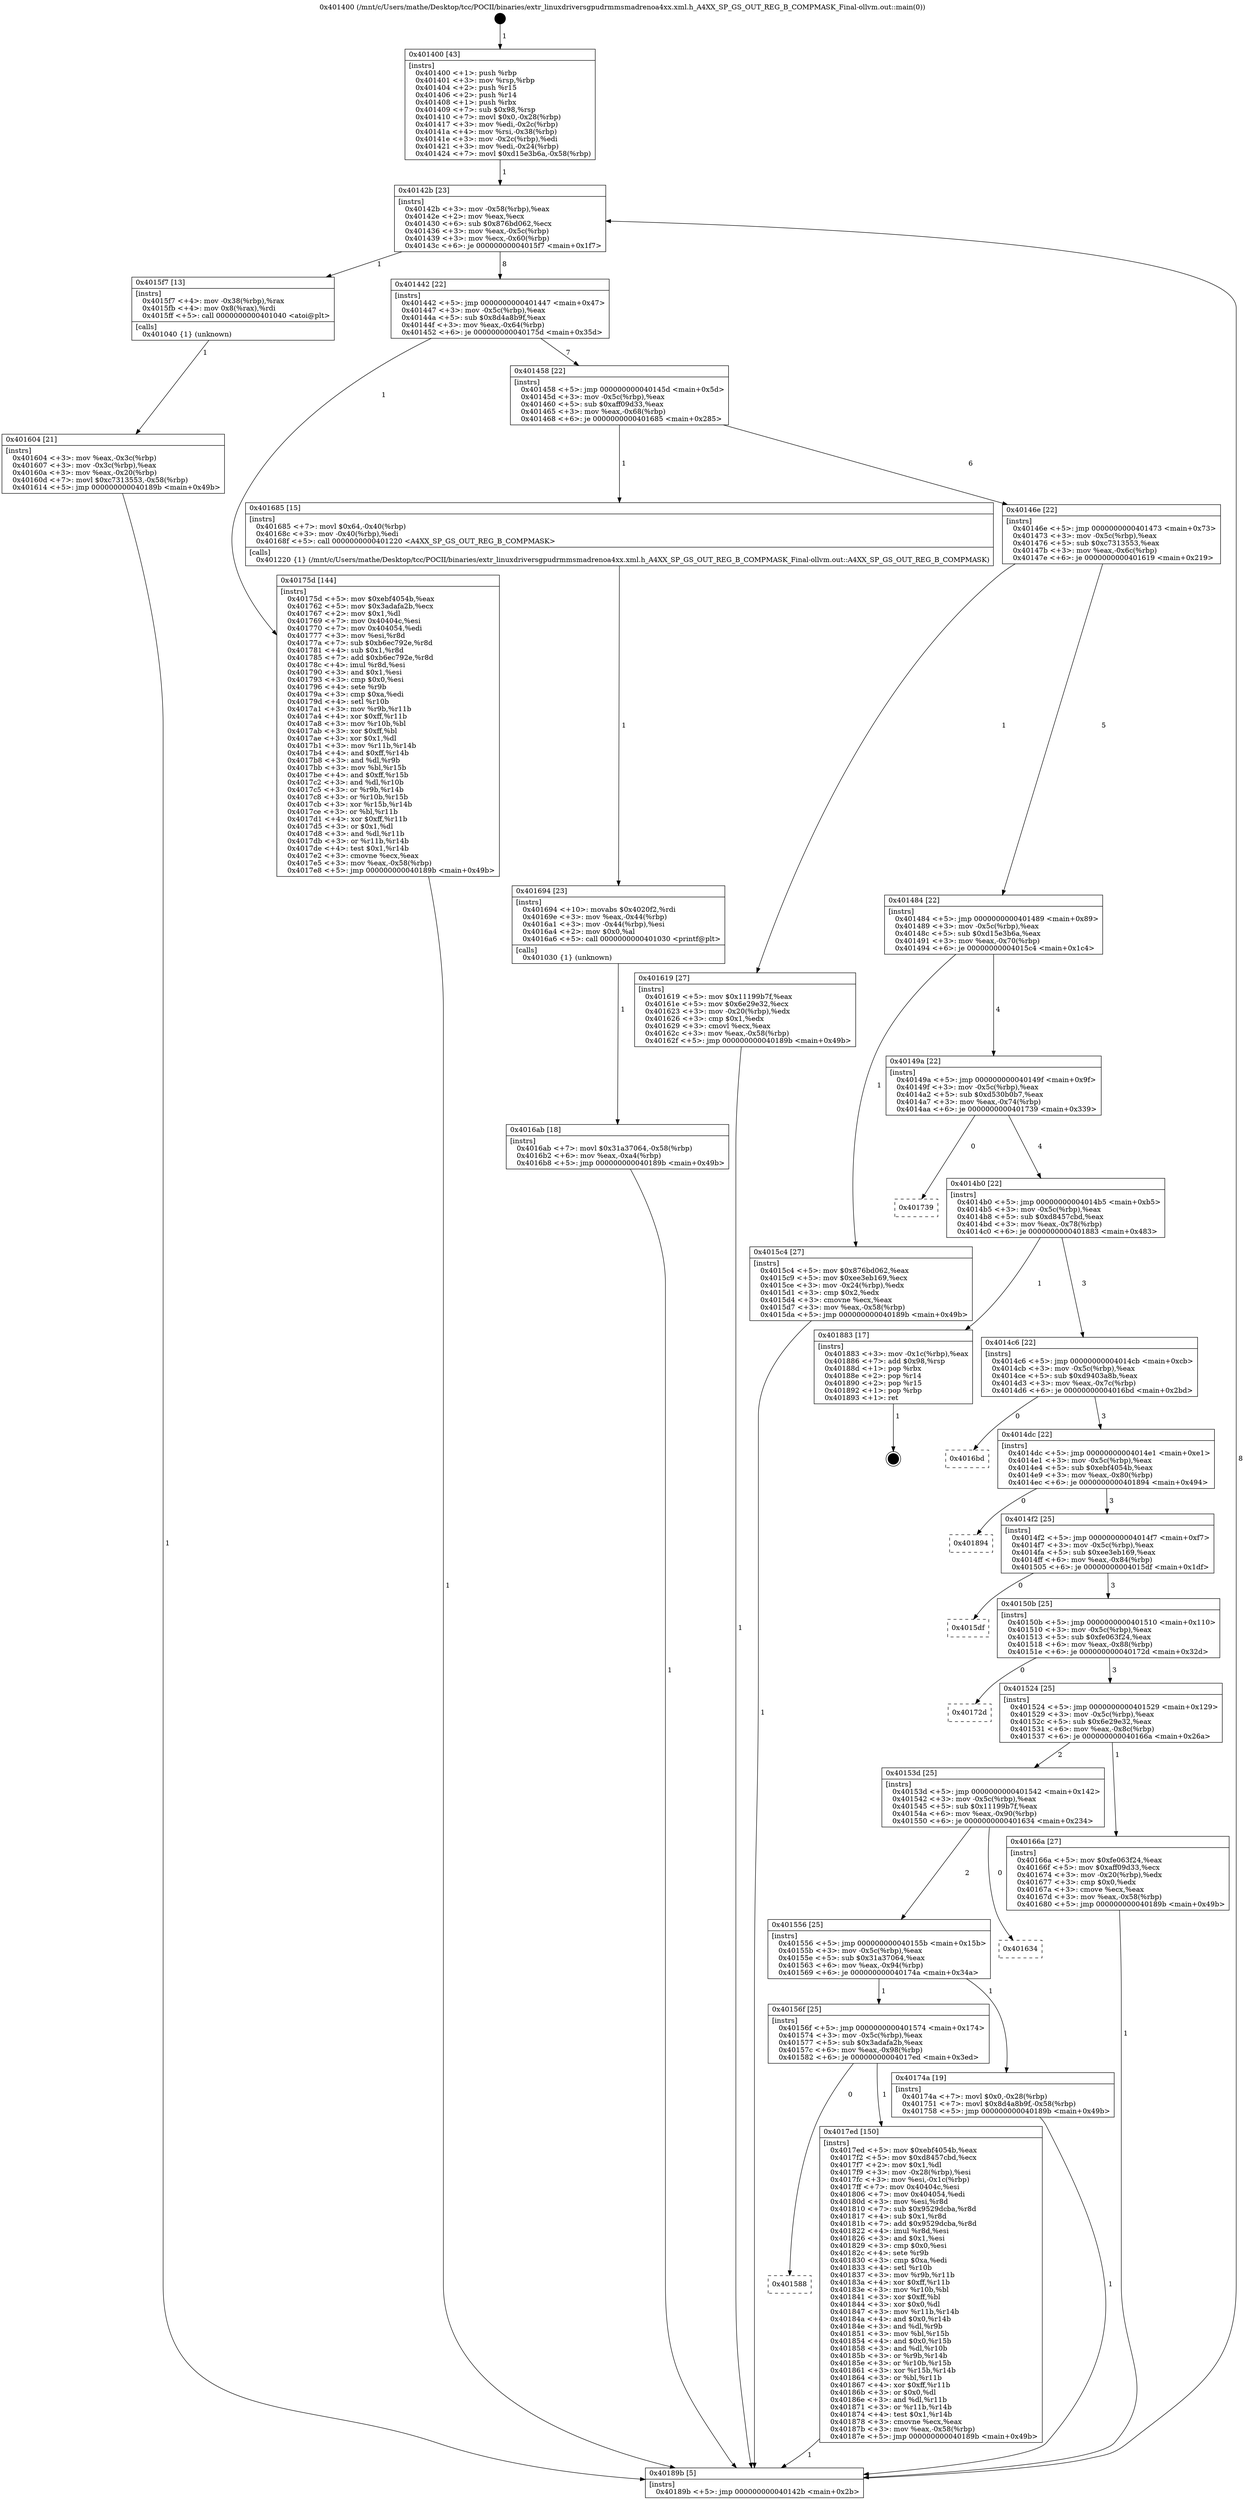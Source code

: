 digraph "0x401400" {
  label = "0x401400 (/mnt/c/Users/mathe/Desktop/tcc/POCII/binaries/extr_linuxdriversgpudrmmsmadrenoa4xx.xml.h_A4XX_SP_GS_OUT_REG_B_COMPMASK_Final-ollvm.out::main(0))"
  labelloc = "t"
  node[shape=record]

  Entry [label="",width=0.3,height=0.3,shape=circle,fillcolor=black,style=filled]
  "0x40142b" [label="{
     0x40142b [23]\l
     | [instrs]\l
     &nbsp;&nbsp;0x40142b \<+3\>: mov -0x58(%rbp),%eax\l
     &nbsp;&nbsp;0x40142e \<+2\>: mov %eax,%ecx\l
     &nbsp;&nbsp;0x401430 \<+6\>: sub $0x876bd062,%ecx\l
     &nbsp;&nbsp;0x401436 \<+3\>: mov %eax,-0x5c(%rbp)\l
     &nbsp;&nbsp;0x401439 \<+3\>: mov %ecx,-0x60(%rbp)\l
     &nbsp;&nbsp;0x40143c \<+6\>: je 00000000004015f7 \<main+0x1f7\>\l
  }"]
  "0x4015f7" [label="{
     0x4015f7 [13]\l
     | [instrs]\l
     &nbsp;&nbsp;0x4015f7 \<+4\>: mov -0x38(%rbp),%rax\l
     &nbsp;&nbsp;0x4015fb \<+4\>: mov 0x8(%rax),%rdi\l
     &nbsp;&nbsp;0x4015ff \<+5\>: call 0000000000401040 \<atoi@plt\>\l
     | [calls]\l
     &nbsp;&nbsp;0x401040 \{1\} (unknown)\l
  }"]
  "0x401442" [label="{
     0x401442 [22]\l
     | [instrs]\l
     &nbsp;&nbsp;0x401442 \<+5\>: jmp 0000000000401447 \<main+0x47\>\l
     &nbsp;&nbsp;0x401447 \<+3\>: mov -0x5c(%rbp),%eax\l
     &nbsp;&nbsp;0x40144a \<+5\>: sub $0x8d4a8b9f,%eax\l
     &nbsp;&nbsp;0x40144f \<+3\>: mov %eax,-0x64(%rbp)\l
     &nbsp;&nbsp;0x401452 \<+6\>: je 000000000040175d \<main+0x35d\>\l
  }"]
  Exit [label="",width=0.3,height=0.3,shape=circle,fillcolor=black,style=filled,peripheries=2]
  "0x40175d" [label="{
     0x40175d [144]\l
     | [instrs]\l
     &nbsp;&nbsp;0x40175d \<+5\>: mov $0xebf4054b,%eax\l
     &nbsp;&nbsp;0x401762 \<+5\>: mov $0x3adafa2b,%ecx\l
     &nbsp;&nbsp;0x401767 \<+2\>: mov $0x1,%dl\l
     &nbsp;&nbsp;0x401769 \<+7\>: mov 0x40404c,%esi\l
     &nbsp;&nbsp;0x401770 \<+7\>: mov 0x404054,%edi\l
     &nbsp;&nbsp;0x401777 \<+3\>: mov %esi,%r8d\l
     &nbsp;&nbsp;0x40177a \<+7\>: sub $0xb6ec792e,%r8d\l
     &nbsp;&nbsp;0x401781 \<+4\>: sub $0x1,%r8d\l
     &nbsp;&nbsp;0x401785 \<+7\>: add $0xb6ec792e,%r8d\l
     &nbsp;&nbsp;0x40178c \<+4\>: imul %r8d,%esi\l
     &nbsp;&nbsp;0x401790 \<+3\>: and $0x1,%esi\l
     &nbsp;&nbsp;0x401793 \<+3\>: cmp $0x0,%esi\l
     &nbsp;&nbsp;0x401796 \<+4\>: sete %r9b\l
     &nbsp;&nbsp;0x40179a \<+3\>: cmp $0xa,%edi\l
     &nbsp;&nbsp;0x40179d \<+4\>: setl %r10b\l
     &nbsp;&nbsp;0x4017a1 \<+3\>: mov %r9b,%r11b\l
     &nbsp;&nbsp;0x4017a4 \<+4\>: xor $0xff,%r11b\l
     &nbsp;&nbsp;0x4017a8 \<+3\>: mov %r10b,%bl\l
     &nbsp;&nbsp;0x4017ab \<+3\>: xor $0xff,%bl\l
     &nbsp;&nbsp;0x4017ae \<+3\>: xor $0x1,%dl\l
     &nbsp;&nbsp;0x4017b1 \<+3\>: mov %r11b,%r14b\l
     &nbsp;&nbsp;0x4017b4 \<+4\>: and $0xff,%r14b\l
     &nbsp;&nbsp;0x4017b8 \<+3\>: and %dl,%r9b\l
     &nbsp;&nbsp;0x4017bb \<+3\>: mov %bl,%r15b\l
     &nbsp;&nbsp;0x4017be \<+4\>: and $0xff,%r15b\l
     &nbsp;&nbsp;0x4017c2 \<+3\>: and %dl,%r10b\l
     &nbsp;&nbsp;0x4017c5 \<+3\>: or %r9b,%r14b\l
     &nbsp;&nbsp;0x4017c8 \<+3\>: or %r10b,%r15b\l
     &nbsp;&nbsp;0x4017cb \<+3\>: xor %r15b,%r14b\l
     &nbsp;&nbsp;0x4017ce \<+3\>: or %bl,%r11b\l
     &nbsp;&nbsp;0x4017d1 \<+4\>: xor $0xff,%r11b\l
     &nbsp;&nbsp;0x4017d5 \<+3\>: or $0x1,%dl\l
     &nbsp;&nbsp;0x4017d8 \<+3\>: and %dl,%r11b\l
     &nbsp;&nbsp;0x4017db \<+3\>: or %r11b,%r14b\l
     &nbsp;&nbsp;0x4017de \<+4\>: test $0x1,%r14b\l
     &nbsp;&nbsp;0x4017e2 \<+3\>: cmovne %ecx,%eax\l
     &nbsp;&nbsp;0x4017e5 \<+3\>: mov %eax,-0x58(%rbp)\l
     &nbsp;&nbsp;0x4017e8 \<+5\>: jmp 000000000040189b \<main+0x49b\>\l
  }"]
  "0x401458" [label="{
     0x401458 [22]\l
     | [instrs]\l
     &nbsp;&nbsp;0x401458 \<+5\>: jmp 000000000040145d \<main+0x5d\>\l
     &nbsp;&nbsp;0x40145d \<+3\>: mov -0x5c(%rbp),%eax\l
     &nbsp;&nbsp;0x401460 \<+5\>: sub $0xaff09d33,%eax\l
     &nbsp;&nbsp;0x401465 \<+3\>: mov %eax,-0x68(%rbp)\l
     &nbsp;&nbsp;0x401468 \<+6\>: je 0000000000401685 \<main+0x285\>\l
  }"]
  "0x401588" [label="{
     0x401588\l
  }", style=dashed]
  "0x401685" [label="{
     0x401685 [15]\l
     | [instrs]\l
     &nbsp;&nbsp;0x401685 \<+7\>: movl $0x64,-0x40(%rbp)\l
     &nbsp;&nbsp;0x40168c \<+3\>: mov -0x40(%rbp),%edi\l
     &nbsp;&nbsp;0x40168f \<+5\>: call 0000000000401220 \<A4XX_SP_GS_OUT_REG_B_COMPMASK\>\l
     | [calls]\l
     &nbsp;&nbsp;0x401220 \{1\} (/mnt/c/Users/mathe/Desktop/tcc/POCII/binaries/extr_linuxdriversgpudrmmsmadrenoa4xx.xml.h_A4XX_SP_GS_OUT_REG_B_COMPMASK_Final-ollvm.out::A4XX_SP_GS_OUT_REG_B_COMPMASK)\l
  }"]
  "0x40146e" [label="{
     0x40146e [22]\l
     | [instrs]\l
     &nbsp;&nbsp;0x40146e \<+5\>: jmp 0000000000401473 \<main+0x73\>\l
     &nbsp;&nbsp;0x401473 \<+3\>: mov -0x5c(%rbp),%eax\l
     &nbsp;&nbsp;0x401476 \<+5\>: sub $0xc7313553,%eax\l
     &nbsp;&nbsp;0x40147b \<+3\>: mov %eax,-0x6c(%rbp)\l
     &nbsp;&nbsp;0x40147e \<+6\>: je 0000000000401619 \<main+0x219\>\l
  }"]
  "0x4017ed" [label="{
     0x4017ed [150]\l
     | [instrs]\l
     &nbsp;&nbsp;0x4017ed \<+5\>: mov $0xebf4054b,%eax\l
     &nbsp;&nbsp;0x4017f2 \<+5\>: mov $0xd8457cbd,%ecx\l
     &nbsp;&nbsp;0x4017f7 \<+2\>: mov $0x1,%dl\l
     &nbsp;&nbsp;0x4017f9 \<+3\>: mov -0x28(%rbp),%esi\l
     &nbsp;&nbsp;0x4017fc \<+3\>: mov %esi,-0x1c(%rbp)\l
     &nbsp;&nbsp;0x4017ff \<+7\>: mov 0x40404c,%esi\l
     &nbsp;&nbsp;0x401806 \<+7\>: mov 0x404054,%edi\l
     &nbsp;&nbsp;0x40180d \<+3\>: mov %esi,%r8d\l
     &nbsp;&nbsp;0x401810 \<+7\>: sub $0x9529dcba,%r8d\l
     &nbsp;&nbsp;0x401817 \<+4\>: sub $0x1,%r8d\l
     &nbsp;&nbsp;0x40181b \<+7\>: add $0x9529dcba,%r8d\l
     &nbsp;&nbsp;0x401822 \<+4\>: imul %r8d,%esi\l
     &nbsp;&nbsp;0x401826 \<+3\>: and $0x1,%esi\l
     &nbsp;&nbsp;0x401829 \<+3\>: cmp $0x0,%esi\l
     &nbsp;&nbsp;0x40182c \<+4\>: sete %r9b\l
     &nbsp;&nbsp;0x401830 \<+3\>: cmp $0xa,%edi\l
     &nbsp;&nbsp;0x401833 \<+4\>: setl %r10b\l
     &nbsp;&nbsp;0x401837 \<+3\>: mov %r9b,%r11b\l
     &nbsp;&nbsp;0x40183a \<+4\>: xor $0xff,%r11b\l
     &nbsp;&nbsp;0x40183e \<+3\>: mov %r10b,%bl\l
     &nbsp;&nbsp;0x401841 \<+3\>: xor $0xff,%bl\l
     &nbsp;&nbsp;0x401844 \<+3\>: xor $0x0,%dl\l
     &nbsp;&nbsp;0x401847 \<+3\>: mov %r11b,%r14b\l
     &nbsp;&nbsp;0x40184a \<+4\>: and $0x0,%r14b\l
     &nbsp;&nbsp;0x40184e \<+3\>: and %dl,%r9b\l
     &nbsp;&nbsp;0x401851 \<+3\>: mov %bl,%r15b\l
     &nbsp;&nbsp;0x401854 \<+4\>: and $0x0,%r15b\l
     &nbsp;&nbsp;0x401858 \<+3\>: and %dl,%r10b\l
     &nbsp;&nbsp;0x40185b \<+3\>: or %r9b,%r14b\l
     &nbsp;&nbsp;0x40185e \<+3\>: or %r10b,%r15b\l
     &nbsp;&nbsp;0x401861 \<+3\>: xor %r15b,%r14b\l
     &nbsp;&nbsp;0x401864 \<+3\>: or %bl,%r11b\l
     &nbsp;&nbsp;0x401867 \<+4\>: xor $0xff,%r11b\l
     &nbsp;&nbsp;0x40186b \<+3\>: or $0x0,%dl\l
     &nbsp;&nbsp;0x40186e \<+3\>: and %dl,%r11b\l
     &nbsp;&nbsp;0x401871 \<+3\>: or %r11b,%r14b\l
     &nbsp;&nbsp;0x401874 \<+4\>: test $0x1,%r14b\l
     &nbsp;&nbsp;0x401878 \<+3\>: cmovne %ecx,%eax\l
     &nbsp;&nbsp;0x40187b \<+3\>: mov %eax,-0x58(%rbp)\l
     &nbsp;&nbsp;0x40187e \<+5\>: jmp 000000000040189b \<main+0x49b\>\l
  }"]
  "0x401619" [label="{
     0x401619 [27]\l
     | [instrs]\l
     &nbsp;&nbsp;0x401619 \<+5\>: mov $0x11199b7f,%eax\l
     &nbsp;&nbsp;0x40161e \<+5\>: mov $0x6e29e32,%ecx\l
     &nbsp;&nbsp;0x401623 \<+3\>: mov -0x20(%rbp),%edx\l
     &nbsp;&nbsp;0x401626 \<+3\>: cmp $0x1,%edx\l
     &nbsp;&nbsp;0x401629 \<+3\>: cmovl %ecx,%eax\l
     &nbsp;&nbsp;0x40162c \<+3\>: mov %eax,-0x58(%rbp)\l
     &nbsp;&nbsp;0x40162f \<+5\>: jmp 000000000040189b \<main+0x49b\>\l
  }"]
  "0x401484" [label="{
     0x401484 [22]\l
     | [instrs]\l
     &nbsp;&nbsp;0x401484 \<+5\>: jmp 0000000000401489 \<main+0x89\>\l
     &nbsp;&nbsp;0x401489 \<+3\>: mov -0x5c(%rbp),%eax\l
     &nbsp;&nbsp;0x40148c \<+5\>: sub $0xd15e3b6a,%eax\l
     &nbsp;&nbsp;0x401491 \<+3\>: mov %eax,-0x70(%rbp)\l
     &nbsp;&nbsp;0x401494 \<+6\>: je 00000000004015c4 \<main+0x1c4\>\l
  }"]
  "0x40156f" [label="{
     0x40156f [25]\l
     | [instrs]\l
     &nbsp;&nbsp;0x40156f \<+5\>: jmp 0000000000401574 \<main+0x174\>\l
     &nbsp;&nbsp;0x401574 \<+3\>: mov -0x5c(%rbp),%eax\l
     &nbsp;&nbsp;0x401577 \<+5\>: sub $0x3adafa2b,%eax\l
     &nbsp;&nbsp;0x40157c \<+6\>: mov %eax,-0x98(%rbp)\l
     &nbsp;&nbsp;0x401582 \<+6\>: je 00000000004017ed \<main+0x3ed\>\l
  }"]
  "0x4015c4" [label="{
     0x4015c4 [27]\l
     | [instrs]\l
     &nbsp;&nbsp;0x4015c4 \<+5\>: mov $0x876bd062,%eax\l
     &nbsp;&nbsp;0x4015c9 \<+5\>: mov $0xee3eb169,%ecx\l
     &nbsp;&nbsp;0x4015ce \<+3\>: mov -0x24(%rbp),%edx\l
     &nbsp;&nbsp;0x4015d1 \<+3\>: cmp $0x2,%edx\l
     &nbsp;&nbsp;0x4015d4 \<+3\>: cmovne %ecx,%eax\l
     &nbsp;&nbsp;0x4015d7 \<+3\>: mov %eax,-0x58(%rbp)\l
     &nbsp;&nbsp;0x4015da \<+5\>: jmp 000000000040189b \<main+0x49b\>\l
  }"]
  "0x40149a" [label="{
     0x40149a [22]\l
     | [instrs]\l
     &nbsp;&nbsp;0x40149a \<+5\>: jmp 000000000040149f \<main+0x9f\>\l
     &nbsp;&nbsp;0x40149f \<+3\>: mov -0x5c(%rbp),%eax\l
     &nbsp;&nbsp;0x4014a2 \<+5\>: sub $0xd530b0b7,%eax\l
     &nbsp;&nbsp;0x4014a7 \<+3\>: mov %eax,-0x74(%rbp)\l
     &nbsp;&nbsp;0x4014aa \<+6\>: je 0000000000401739 \<main+0x339\>\l
  }"]
  "0x40189b" [label="{
     0x40189b [5]\l
     | [instrs]\l
     &nbsp;&nbsp;0x40189b \<+5\>: jmp 000000000040142b \<main+0x2b\>\l
  }"]
  "0x401400" [label="{
     0x401400 [43]\l
     | [instrs]\l
     &nbsp;&nbsp;0x401400 \<+1\>: push %rbp\l
     &nbsp;&nbsp;0x401401 \<+3\>: mov %rsp,%rbp\l
     &nbsp;&nbsp;0x401404 \<+2\>: push %r15\l
     &nbsp;&nbsp;0x401406 \<+2\>: push %r14\l
     &nbsp;&nbsp;0x401408 \<+1\>: push %rbx\l
     &nbsp;&nbsp;0x401409 \<+7\>: sub $0x98,%rsp\l
     &nbsp;&nbsp;0x401410 \<+7\>: movl $0x0,-0x28(%rbp)\l
     &nbsp;&nbsp;0x401417 \<+3\>: mov %edi,-0x2c(%rbp)\l
     &nbsp;&nbsp;0x40141a \<+4\>: mov %rsi,-0x38(%rbp)\l
     &nbsp;&nbsp;0x40141e \<+3\>: mov -0x2c(%rbp),%edi\l
     &nbsp;&nbsp;0x401421 \<+3\>: mov %edi,-0x24(%rbp)\l
     &nbsp;&nbsp;0x401424 \<+7\>: movl $0xd15e3b6a,-0x58(%rbp)\l
  }"]
  "0x401604" [label="{
     0x401604 [21]\l
     | [instrs]\l
     &nbsp;&nbsp;0x401604 \<+3\>: mov %eax,-0x3c(%rbp)\l
     &nbsp;&nbsp;0x401607 \<+3\>: mov -0x3c(%rbp),%eax\l
     &nbsp;&nbsp;0x40160a \<+3\>: mov %eax,-0x20(%rbp)\l
     &nbsp;&nbsp;0x40160d \<+7\>: movl $0xc7313553,-0x58(%rbp)\l
     &nbsp;&nbsp;0x401614 \<+5\>: jmp 000000000040189b \<main+0x49b\>\l
  }"]
  "0x40174a" [label="{
     0x40174a [19]\l
     | [instrs]\l
     &nbsp;&nbsp;0x40174a \<+7\>: movl $0x0,-0x28(%rbp)\l
     &nbsp;&nbsp;0x401751 \<+7\>: movl $0x8d4a8b9f,-0x58(%rbp)\l
     &nbsp;&nbsp;0x401758 \<+5\>: jmp 000000000040189b \<main+0x49b\>\l
  }"]
  "0x401739" [label="{
     0x401739\l
  }", style=dashed]
  "0x4014b0" [label="{
     0x4014b0 [22]\l
     | [instrs]\l
     &nbsp;&nbsp;0x4014b0 \<+5\>: jmp 00000000004014b5 \<main+0xb5\>\l
     &nbsp;&nbsp;0x4014b5 \<+3\>: mov -0x5c(%rbp),%eax\l
     &nbsp;&nbsp;0x4014b8 \<+5\>: sub $0xd8457cbd,%eax\l
     &nbsp;&nbsp;0x4014bd \<+3\>: mov %eax,-0x78(%rbp)\l
     &nbsp;&nbsp;0x4014c0 \<+6\>: je 0000000000401883 \<main+0x483\>\l
  }"]
  "0x401556" [label="{
     0x401556 [25]\l
     | [instrs]\l
     &nbsp;&nbsp;0x401556 \<+5\>: jmp 000000000040155b \<main+0x15b\>\l
     &nbsp;&nbsp;0x40155b \<+3\>: mov -0x5c(%rbp),%eax\l
     &nbsp;&nbsp;0x40155e \<+5\>: sub $0x31a37064,%eax\l
     &nbsp;&nbsp;0x401563 \<+6\>: mov %eax,-0x94(%rbp)\l
     &nbsp;&nbsp;0x401569 \<+6\>: je 000000000040174a \<main+0x34a\>\l
  }"]
  "0x401883" [label="{
     0x401883 [17]\l
     | [instrs]\l
     &nbsp;&nbsp;0x401883 \<+3\>: mov -0x1c(%rbp),%eax\l
     &nbsp;&nbsp;0x401886 \<+7\>: add $0x98,%rsp\l
     &nbsp;&nbsp;0x40188d \<+1\>: pop %rbx\l
     &nbsp;&nbsp;0x40188e \<+2\>: pop %r14\l
     &nbsp;&nbsp;0x401890 \<+2\>: pop %r15\l
     &nbsp;&nbsp;0x401892 \<+1\>: pop %rbp\l
     &nbsp;&nbsp;0x401893 \<+1\>: ret\l
  }"]
  "0x4014c6" [label="{
     0x4014c6 [22]\l
     | [instrs]\l
     &nbsp;&nbsp;0x4014c6 \<+5\>: jmp 00000000004014cb \<main+0xcb\>\l
     &nbsp;&nbsp;0x4014cb \<+3\>: mov -0x5c(%rbp),%eax\l
     &nbsp;&nbsp;0x4014ce \<+5\>: sub $0xd9403a8b,%eax\l
     &nbsp;&nbsp;0x4014d3 \<+3\>: mov %eax,-0x7c(%rbp)\l
     &nbsp;&nbsp;0x4014d6 \<+6\>: je 00000000004016bd \<main+0x2bd\>\l
  }"]
  "0x401634" [label="{
     0x401634\l
  }", style=dashed]
  "0x4016bd" [label="{
     0x4016bd\l
  }", style=dashed]
  "0x4014dc" [label="{
     0x4014dc [22]\l
     | [instrs]\l
     &nbsp;&nbsp;0x4014dc \<+5\>: jmp 00000000004014e1 \<main+0xe1\>\l
     &nbsp;&nbsp;0x4014e1 \<+3\>: mov -0x5c(%rbp),%eax\l
     &nbsp;&nbsp;0x4014e4 \<+5\>: sub $0xebf4054b,%eax\l
     &nbsp;&nbsp;0x4014e9 \<+3\>: mov %eax,-0x80(%rbp)\l
     &nbsp;&nbsp;0x4014ec \<+6\>: je 0000000000401894 \<main+0x494\>\l
  }"]
  "0x4016ab" [label="{
     0x4016ab [18]\l
     | [instrs]\l
     &nbsp;&nbsp;0x4016ab \<+7\>: movl $0x31a37064,-0x58(%rbp)\l
     &nbsp;&nbsp;0x4016b2 \<+6\>: mov %eax,-0xa4(%rbp)\l
     &nbsp;&nbsp;0x4016b8 \<+5\>: jmp 000000000040189b \<main+0x49b\>\l
  }"]
  "0x401894" [label="{
     0x401894\l
  }", style=dashed]
  "0x4014f2" [label="{
     0x4014f2 [25]\l
     | [instrs]\l
     &nbsp;&nbsp;0x4014f2 \<+5\>: jmp 00000000004014f7 \<main+0xf7\>\l
     &nbsp;&nbsp;0x4014f7 \<+3\>: mov -0x5c(%rbp),%eax\l
     &nbsp;&nbsp;0x4014fa \<+5\>: sub $0xee3eb169,%eax\l
     &nbsp;&nbsp;0x4014ff \<+6\>: mov %eax,-0x84(%rbp)\l
     &nbsp;&nbsp;0x401505 \<+6\>: je 00000000004015df \<main+0x1df\>\l
  }"]
  "0x401694" [label="{
     0x401694 [23]\l
     | [instrs]\l
     &nbsp;&nbsp;0x401694 \<+10\>: movabs $0x4020f2,%rdi\l
     &nbsp;&nbsp;0x40169e \<+3\>: mov %eax,-0x44(%rbp)\l
     &nbsp;&nbsp;0x4016a1 \<+3\>: mov -0x44(%rbp),%esi\l
     &nbsp;&nbsp;0x4016a4 \<+2\>: mov $0x0,%al\l
     &nbsp;&nbsp;0x4016a6 \<+5\>: call 0000000000401030 \<printf@plt\>\l
     | [calls]\l
     &nbsp;&nbsp;0x401030 \{1\} (unknown)\l
  }"]
  "0x4015df" [label="{
     0x4015df\l
  }", style=dashed]
  "0x40150b" [label="{
     0x40150b [25]\l
     | [instrs]\l
     &nbsp;&nbsp;0x40150b \<+5\>: jmp 0000000000401510 \<main+0x110\>\l
     &nbsp;&nbsp;0x401510 \<+3\>: mov -0x5c(%rbp),%eax\l
     &nbsp;&nbsp;0x401513 \<+5\>: sub $0xfe063f24,%eax\l
     &nbsp;&nbsp;0x401518 \<+6\>: mov %eax,-0x88(%rbp)\l
     &nbsp;&nbsp;0x40151e \<+6\>: je 000000000040172d \<main+0x32d\>\l
  }"]
  "0x40153d" [label="{
     0x40153d [25]\l
     | [instrs]\l
     &nbsp;&nbsp;0x40153d \<+5\>: jmp 0000000000401542 \<main+0x142\>\l
     &nbsp;&nbsp;0x401542 \<+3\>: mov -0x5c(%rbp),%eax\l
     &nbsp;&nbsp;0x401545 \<+5\>: sub $0x11199b7f,%eax\l
     &nbsp;&nbsp;0x40154a \<+6\>: mov %eax,-0x90(%rbp)\l
     &nbsp;&nbsp;0x401550 \<+6\>: je 0000000000401634 \<main+0x234\>\l
  }"]
  "0x40172d" [label="{
     0x40172d\l
  }", style=dashed]
  "0x401524" [label="{
     0x401524 [25]\l
     | [instrs]\l
     &nbsp;&nbsp;0x401524 \<+5\>: jmp 0000000000401529 \<main+0x129\>\l
     &nbsp;&nbsp;0x401529 \<+3\>: mov -0x5c(%rbp),%eax\l
     &nbsp;&nbsp;0x40152c \<+5\>: sub $0x6e29e32,%eax\l
     &nbsp;&nbsp;0x401531 \<+6\>: mov %eax,-0x8c(%rbp)\l
     &nbsp;&nbsp;0x401537 \<+6\>: je 000000000040166a \<main+0x26a\>\l
  }"]
  "0x40166a" [label="{
     0x40166a [27]\l
     | [instrs]\l
     &nbsp;&nbsp;0x40166a \<+5\>: mov $0xfe063f24,%eax\l
     &nbsp;&nbsp;0x40166f \<+5\>: mov $0xaff09d33,%ecx\l
     &nbsp;&nbsp;0x401674 \<+3\>: mov -0x20(%rbp),%edx\l
     &nbsp;&nbsp;0x401677 \<+3\>: cmp $0x0,%edx\l
     &nbsp;&nbsp;0x40167a \<+3\>: cmove %ecx,%eax\l
     &nbsp;&nbsp;0x40167d \<+3\>: mov %eax,-0x58(%rbp)\l
     &nbsp;&nbsp;0x401680 \<+5\>: jmp 000000000040189b \<main+0x49b\>\l
  }"]
  Entry -> "0x401400" [label=" 1"]
  "0x40142b" -> "0x4015f7" [label=" 1"]
  "0x40142b" -> "0x401442" [label=" 8"]
  "0x401883" -> Exit [label=" 1"]
  "0x401442" -> "0x40175d" [label=" 1"]
  "0x401442" -> "0x401458" [label=" 7"]
  "0x4017ed" -> "0x40189b" [label=" 1"]
  "0x401458" -> "0x401685" [label=" 1"]
  "0x401458" -> "0x40146e" [label=" 6"]
  "0x40156f" -> "0x401588" [label=" 0"]
  "0x40146e" -> "0x401619" [label=" 1"]
  "0x40146e" -> "0x401484" [label=" 5"]
  "0x40156f" -> "0x4017ed" [label=" 1"]
  "0x401484" -> "0x4015c4" [label=" 1"]
  "0x401484" -> "0x40149a" [label=" 4"]
  "0x4015c4" -> "0x40189b" [label=" 1"]
  "0x401400" -> "0x40142b" [label=" 1"]
  "0x40189b" -> "0x40142b" [label=" 8"]
  "0x4015f7" -> "0x401604" [label=" 1"]
  "0x401604" -> "0x40189b" [label=" 1"]
  "0x401619" -> "0x40189b" [label=" 1"]
  "0x40175d" -> "0x40189b" [label=" 1"]
  "0x40149a" -> "0x401739" [label=" 0"]
  "0x40149a" -> "0x4014b0" [label=" 4"]
  "0x40174a" -> "0x40189b" [label=" 1"]
  "0x4014b0" -> "0x401883" [label=" 1"]
  "0x4014b0" -> "0x4014c6" [label=" 3"]
  "0x401556" -> "0x40174a" [label=" 1"]
  "0x4014c6" -> "0x4016bd" [label=" 0"]
  "0x4014c6" -> "0x4014dc" [label=" 3"]
  "0x401556" -> "0x40156f" [label=" 1"]
  "0x4014dc" -> "0x401894" [label=" 0"]
  "0x4014dc" -> "0x4014f2" [label=" 3"]
  "0x40153d" -> "0x401634" [label=" 0"]
  "0x4014f2" -> "0x4015df" [label=" 0"]
  "0x4014f2" -> "0x40150b" [label=" 3"]
  "0x40153d" -> "0x401556" [label=" 2"]
  "0x40150b" -> "0x40172d" [label=" 0"]
  "0x40150b" -> "0x401524" [label=" 3"]
  "0x4016ab" -> "0x40189b" [label=" 1"]
  "0x401524" -> "0x40166a" [label=" 1"]
  "0x401524" -> "0x40153d" [label=" 2"]
  "0x40166a" -> "0x40189b" [label=" 1"]
  "0x401685" -> "0x401694" [label=" 1"]
  "0x401694" -> "0x4016ab" [label=" 1"]
}
